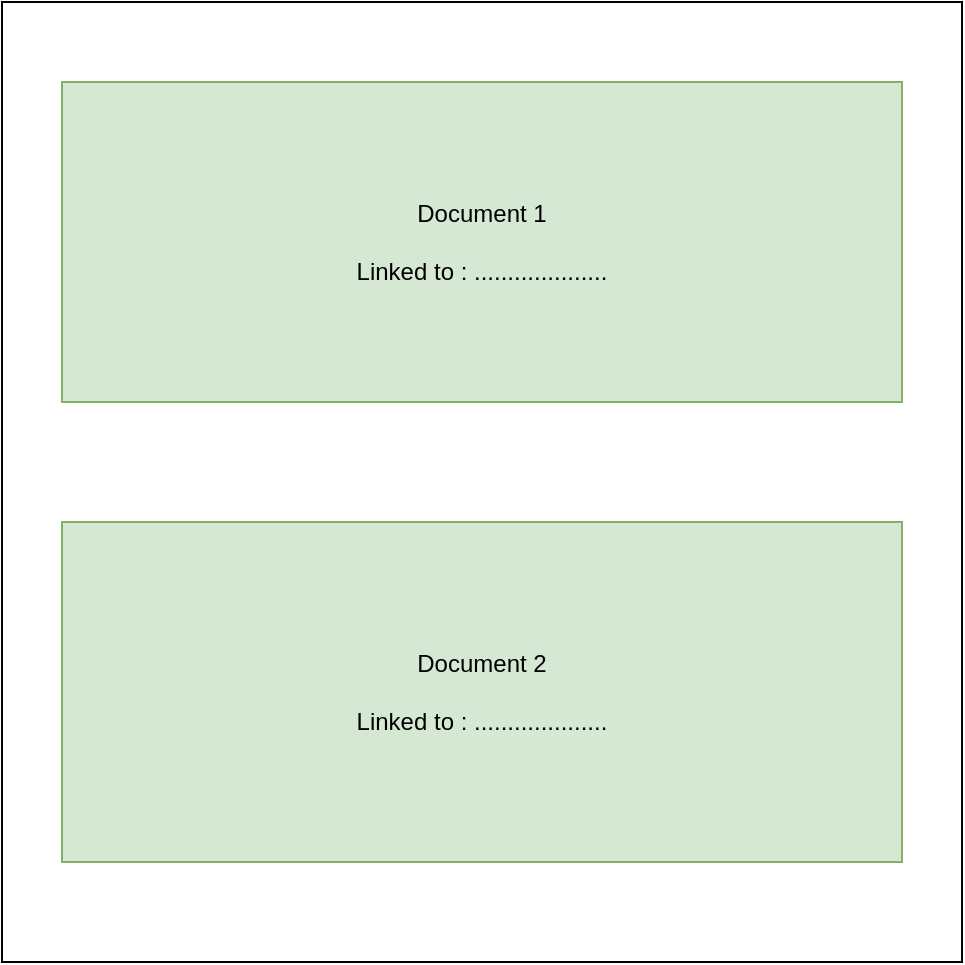 <mxfile version="24.8.3">
  <diagram name="Pagina-1" id="UHVC22p6mpxQdWoI4K1v">
    <mxGraphModel dx="1167" dy="580" grid="1" gridSize="10" guides="1" tooltips="1" connect="1" arrows="1" fold="1" page="1" pageScale="1" pageWidth="827" pageHeight="1169" math="0" shadow="0">
      <root>
        <mxCell id="0" />
        <mxCell id="1" parent="0" />
        <mxCell id="hlQY9DIz9opMbPh1YKKp-1" value="" style="whiteSpace=wrap;html=1;aspect=fixed;" vertex="1" parent="1">
          <mxGeometry x="160" y="40" width="480" height="480" as="geometry" />
        </mxCell>
        <mxCell id="hlQY9DIz9opMbPh1YKKp-2" value="Document 1&lt;div&gt;&lt;br&gt;&lt;/div&gt;&lt;div&gt;Linked to : ....................&lt;/div&gt;" style="rounded=0;whiteSpace=wrap;html=1;fillColor=#d5e8d4;strokeColor=#82b366;" vertex="1" parent="1">
          <mxGeometry x="190" y="80" width="420" height="160" as="geometry" />
        </mxCell>
        <mxCell id="hlQY9DIz9opMbPh1YKKp-3" value="Document 2&lt;div&gt;&lt;br&gt;&lt;/div&gt;&lt;div&gt;Linked to : ....................&lt;/div&gt;" style="rounded=0;whiteSpace=wrap;html=1;fillColor=#d5e8d4;strokeColor=#82b366;" vertex="1" parent="1">
          <mxGeometry x="190" y="300" width="420" height="170" as="geometry" />
        </mxCell>
      </root>
    </mxGraphModel>
  </diagram>
</mxfile>
